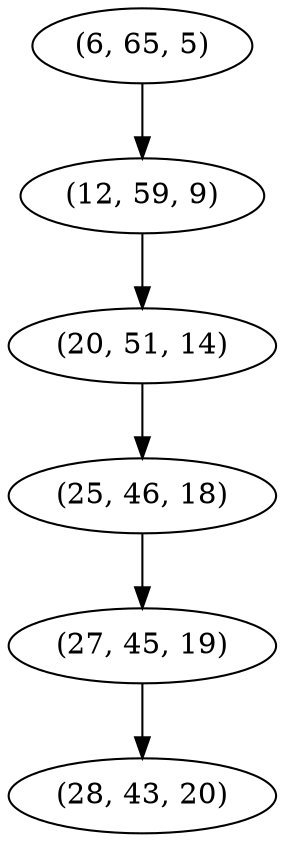 digraph tree {
    "(6, 65, 5)";
    "(12, 59, 9)";
    "(20, 51, 14)";
    "(25, 46, 18)";
    "(27, 45, 19)";
    "(28, 43, 20)";
    "(6, 65, 5)" -> "(12, 59, 9)";
    "(12, 59, 9)" -> "(20, 51, 14)";
    "(20, 51, 14)" -> "(25, 46, 18)";
    "(25, 46, 18)" -> "(27, 45, 19)";
    "(27, 45, 19)" -> "(28, 43, 20)";
}
